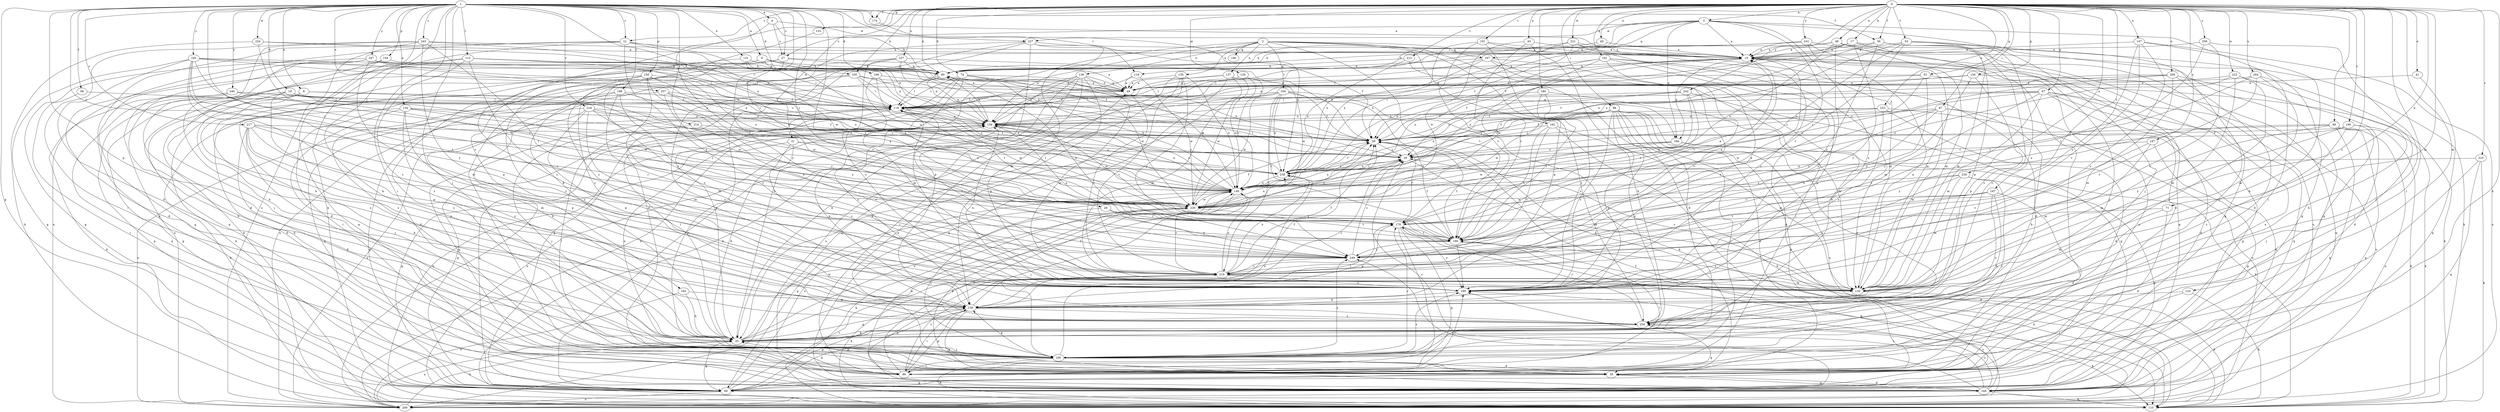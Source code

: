 strict digraph  {
0;
1;
2;
3;
4;
8;
9;
10;
17;
19;
20;
21;
26;
27;
29;
31;
39;
40;
41;
43;
48;
49;
53;
56;
58;
59;
61;
67;
69;
71;
74;
80;
87;
88;
89;
99;
100;
105;
108;
110;
112;
118;
119;
125;
129;
130;
131;
134;
135;
137;
138;
139;
147;
149;
150;
153;
154;
158;
159;
161;
162;
164;
166;
167;
168;
169;
174;
179;
180;
182;
187;
189;
190;
191;
197;
198;
199;
204;
208;
209;
210;
213;
214;
217;
218;
219;
221;
222;
224;
227;
229;
233;
234;
237;
238;
241;
242;
243;
245;
246;
247;
249;
256;
257;
259;
0 -> 3  [label=a];
0 -> 17  [label=b];
0 -> 21  [label=c];
0 -> 31  [label=d];
0 -> 39  [label=d];
0 -> 40  [label=e];
0 -> 41  [label=e];
0 -> 43  [label=e];
0 -> 48  [label=e];
0 -> 53  [label=f];
0 -> 56  [label=f];
0 -> 61  [label=g];
0 -> 67  [label=g];
0 -> 71  [label=h];
0 -> 74  [label=h];
0 -> 80  [label=h];
0 -> 87  [label=i];
0 -> 88  [label=i];
0 -> 89  [label=i];
0 -> 99  [label=j];
0 -> 105  [label=k];
0 -> 125  [label=m];
0 -> 129  [label=m];
0 -> 130  [label=m];
0 -> 147  [label=o];
0 -> 150  [label=p];
0 -> 153  [label=p];
0 -> 161  [label=q];
0 -> 174  [label=r];
0 -> 180  [label=s];
0 -> 182  [label=s];
0 -> 187  [label=s];
0 -> 189  [label=s];
0 -> 190  [label=t];
0 -> 191  [label=t];
0 -> 197  [label=t];
0 -> 204  [label=u];
0 -> 208  [label=u];
0 -> 210  [label=v];
0 -> 213  [label=v];
0 -> 221  [label=w];
0 -> 222  [label=w];
0 -> 233  [label=x];
0 -> 234  [label=x];
0 -> 237  [label=x];
0 -> 241  [label=y];
0 -> 242  [label=y];
0 -> 256  [label=z];
1 -> 4  [label=a];
1 -> 8  [label=a];
1 -> 9  [label=a];
1 -> 10  [label=a];
1 -> 19  [label=b];
1 -> 21  [label=c];
1 -> 26  [label=c];
1 -> 27  [label=c];
1 -> 56  [label=f];
1 -> 58  [label=f];
1 -> 69  [label=g];
1 -> 89  [label=i];
1 -> 100  [label=j];
1 -> 105  [label=k];
1 -> 108  [label=k];
1 -> 110  [label=k];
1 -> 112  [label=l];
1 -> 118  [label=l];
1 -> 131  [label=n];
1 -> 134  [label=n];
1 -> 149  [label=o];
1 -> 154  [label=p];
1 -> 158  [label=p];
1 -> 159  [label=p];
1 -> 174  [label=r];
1 -> 179  [label=r];
1 -> 198  [label=t];
1 -> 199  [label=t];
1 -> 209  [label=u];
1 -> 214  [label=v];
1 -> 217  [label=v];
1 -> 218  [label=v];
1 -> 224  [label=w];
1 -> 238  [label=x];
1 -> 243  [label=y];
1 -> 245  [label=y];
1 -> 246  [label=y];
1 -> 247  [label=y];
1 -> 249  [label=y];
1 -> 257  [label=z];
2 -> 20  [label=b];
2 -> 39  [label=d];
2 -> 135  [label=n];
2 -> 137  [label=n];
2 -> 138  [label=n];
2 -> 139  [label=n];
2 -> 162  [label=q];
2 -> 164  [label=q];
2 -> 166  [label=q];
2 -> 167  [label=q];
2 -> 199  [label=t];
2 -> 259  [label=z];
3 -> 10  [label=a];
3 -> 27  [label=c];
3 -> 89  [label=i];
3 -> 100  [label=j];
3 -> 118  [label=l];
3 -> 119  [label=l];
3 -> 167  [label=q];
3 -> 168  [label=q];
3 -> 179  [label=r];
3 -> 189  [label=s];
3 -> 227  [label=w];
4 -> 27  [label=c];
4 -> 80  [label=h];
4 -> 199  [label=t];
4 -> 227  [label=w];
8 -> 39  [label=d];
8 -> 69  [label=g];
8 -> 119  [label=l];
8 -> 229  [label=w];
8 -> 259  [label=z];
9 -> 39  [label=d];
9 -> 59  [label=f];
9 -> 80  [label=h];
9 -> 149  [label=o];
9 -> 168  [label=q];
9 -> 219  [label=v];
10 -> 80  [label=h];
10 -> 89  [label=i];
10 -> 119  [label=l];
10 -> 168  [label=q];
10 -> 169  [label=q];
17 -> 10  [label=a];
17 -> 59  [label=f];
17 -> 69  [label=g];
17 -> 130  [label=m];
17 -> 139  [label=n];
17 -> 219  [label=v];
19 -> 69  [label=g];
19 -> 119  [label=l];
19 -> 159  [label=p];
19 -> 179  [label=r];
19 -> 229  [label=w];
19 -> 259  [label=z];
20 -> 59  [label=f];
20 -> 69  [label=g];
20 -> 100  [label=j];
20 -> 119  [label=l];
20 -> 149  [label=o];
20 -> 159  [label=p];
20 -> 209  [label=u];
20 -> 229  [label=w];
21 -> 10  [label=a];
21 -> 20  [label=b];
21 -> 69  [label=g];
21 -> 139  [label=n];
21 -> 209  [label=u];
21 -> 229  [label=w];
21 -> 249  [label=y];
26 -> 100  [label=j];
26 -> 179  [label=r];
26 -> 199  [label=t];
26 -> 249  [label=y];
27 -> 49  [label=e];
27 -> 80  [label=h];
27 -> 169  [label=q];
27 -> 189  [label=s];
27 -> 249  [label=y];
29 -> 80  [label=h];
29 -> 119  [label=l];
29 -> 130  [label=m];
29 -> 149  [label=o];
29 -> 238  [label=x];
31 -> 20  [label=b];
31 -> 29  [label=c];
31 -> 69  [label=g];
31 -> 189  [label=s];
31 -> 238  [label=x];
39 -> 49  [label=e];
39 -> 69  [label=g];
39 -> 119  [label=l];
39 -> 169  [label=q];
40 -> 10  [label=a];
40 -> 80  [label=h];
41 -> 49  [label=e];
41 -> 169  [label=q];
43 -> 10  [label=a];
43 -> 20  [label=b];
43 -> 199  [label=t];
43 -> 229  [label=w];
48 -> 10  [label=a];
48 -> 69  [label=g];
48 -> 80  [label=h];
48 -> 110  [label=k];
48 -> 130  [label=m];
48 -> 149  [label=o];
48 -> 189  [label=s];
49 -> 119  [label=l];
49 -> 219  [label=v];
53 -> 10  [label=a];
53 -> 100  [label=j];
53 -> 149  [label=o];
53 -> 159  [label=p];
53 -> 199  [label=t];
53 -> 238  [label=x];
53 -> 259  [label=z];
56 -> 10  [label=a];
56 -> 100  [label=j];
56 -> 169  [label=q];
56 -> 238  [label=x];
56 -> 249  [label=y];
56 -> 259  [label=z];
58 -> 89  [label=i];
58 -> 119  [label=l];
59 -> 29  [label=c];
59 -> 139  [label=n];
59 -> 149  [label=o];
59 -> 199  [label=t];
61 -> 29  [label=c];
61 -> 49  [label=e];
61 -> 110  [label=k];
61 -> 139  [label=n];
61 -> 249  [label=y];
67 -> 29  [label=c];
67 -> 39  [label=d];
67 -> 59  [label=f];
67 -> 69  [label=g];
67 -> 119  [label=l];
67 -> 130  [label=m];
67 -> 169  [label=q];
67 -> 209  [label=u];
67 -> 219  [label=v];
69 -> 10  [label=a];
69 -> 139  [label=n];
69 -> 149  [label=o];
69 -> 159  [label=p];
69 -> 209  [label=u];
69 -> 219  [label=v];
71 -> 39  [label=d];
71 -> 130  [label=m];
71 -> 179  [label=r];
74 -> 20  [label=b];
74 -> 49  [label=e];
74 -> 69  [label=g];
74 -> 119  [label=l];
74 -> 149  [label=o];
74 -> 229  [label=w];
74 -> 259  [label=z];
80 -> 49  [label=e];
80 -> 119  [label=l];
80 -> 139  [label=n];
80 -> 259  [label=z];
87 -> 20  [label=b];
87 -> 130  [label=m];
87 -> 139  [label=n];
87 -> 169  [label=q];
87 -> 179  [label=r];
87 -> 229  [label=w];
87 -> 249  [label=y];
88 -> 29  [label=c];
88 -> 39  [label=d];
88 -> 59  [label=f];
88 -> 69  [label=g];
88 -> 89  [label=i];
88 -> 100  [label=j];
88 -> 139  [label=n];
88 -> 159  [label=p];
88 -> 189  [label=s];
88 -> 209  [label=u];
88 -> 229  [label=w];
88 -> 238  [label=x];
88 -> 259  [label=z];
89 -> 20  [label=b];
89 -> 149  [label=o];
89 -> 159  [label=p];
89 -> 189  [label=s];
89 -> 219  [label=v];
89 -> 229  [label=w];
99 -> 59  [label=f];
99 -> 69  [label=g];
99 -> 110  [label=k];
99 -> 130  [label=m];
99 -> 169  [label=q];
99 -> 209  [label=u];
99 -> 249  [label=y];
100 -> 39  [label=d];
100 -> 89  [label=i];
100 -> 110  [label=k];
100 -> 139  [label=n];
100 -> 159  [label=p];
100 -> 179  [label=r];
100 -> 189  [label=s];
100 -> 238  [label=x];
100 -> 249  [label=y];
105 -> 29  [label=c];
105 -> 39  [label=d];
105 -> 49  [label=e];
105 -> 119  [label=l];
105 -> 149  [label=o];
105 -> 189  [label=s];
108 -> 49  [label=e];
108 -> 130  [label=m];
108 -> 149  [label=o];
108 -> 199  [label=t];
110 -> 139  [label=n];
112 -> 49  [label=e];
112 -> 69  [label=g];
112 -> 80  [label=h];
112 -> 100  [label=j];
112 -> 139  [label=n];
112 -> 149  [label=o];
112 -> 219  [label=v];
112 -> 259  [label=z];
118 -> 49  [label=e];
118 -> 139  [label=n];
118 -> 229  [label=w];
119 -> 139  [label=n];
119 -> 169  [label=q];
119 -> 209  [label=u];
119 -> 229  [label=w];
125 -> 89  [label=i];
125 -> 110  [label=k];
125 -> 159  [label=p];
129 -> 49  [label=e];
129 -> 119  [label=l];
129 -> 149  [label=o];
129 -> 229  [label=w];
130 -> 10  [label=a];
130 -> 29  [label=c];
130 -> 110  [label=k];
130 -> 199  [label=t];
131 -> 59  [label=f];
131 -> 80  [label=h];
131 -> 119  [label=l];
131 -> 189  [label=s];
134 -> 29  [label=c];
134 -> 100  [label=j];
134 -> 110  [label=k];
134 -> 139  [label=n];
134 -> 159  [label=p];
134 -> 238  [label=x];
134 -> 259  [label=z];
135 -> 49  [label=e];
135 -> 89  [label=i];
135 -> 149  [label=o];
135 -> 209  [label=u];
135 -> 219  [label=v];
135 -> 249  [label=y];
137 -> 49  [label=e];
137 -> 130  [label=m];
137 -> 139  [label=n];
137 -> 149  [label=o];
137 -> 169  [label=q];
137 -> 229  [label=w];
138 -> 20  [label=b];
138 -> 49  [label=e];
138 -> 69  [label=g];
138 -> 110  [label=k];
138 -> 130  [label=m];
138 -> 159  [label=p];
138 -> 169  [label=q];
138 -> 209  [label=u];
139 -> 59  [label=f];
139 -> 69  [label=g];
139 -> 80  [label=h];
139 -> 110  [label=k];
139 -> 149  [label=o];
139 -> 229  [label=w];
147 -> 10  [label=a];
147 -> 20  [label=b];
147 -> 189  [label=s];
147 -> 209  [label=u];
147 -> 219  [label=v];
147 -> 249  [label=y];
149 -> 10  [label=a];
149 -> 69  [label=g];
149 -> 80  [label=h];
149 -> 100  [label=j];
149 -> 139  [label=n];
149 -> 219  [label=v];
149 -> 229  [label=w];
150 -> 49  [label=e];
150 -> 59  [label=f];
150 -> 159  [label=p];
150 -> 169  [label=q];
150 -> 249  [label=y];
153 -> 20  [label=b];
154 -> 80  [label=h];
154 -> 110  [label=k];
154 -> 169  [label=q];
154 -> 209  [label=u];
158 -> 49  [label=e];
158 -> 89  [label=i];
158 -> 100  [label=j];
158 -> 110  [label=k];
158 -> 149  [label=o];
158 -> 189  [label=s];
158 -> 238  [label=x];
158 -> 249  [label=y];
158 -> 259  [label=z];
159 -> 29  [label=c];
159 -> 59  [label=f];
159 -> 69  [label=g];
159 -> 89  [label=i];
159 -> 139  [label=n];
159 -> 169  [label=q];
159 -> 179  [label=r];
159 -> 259  [label=z];
161 -> 39  [label=d];
161 -> 80  [label=h];
161 -> 130  [label=m];
161 -> 149  [label=o];
161 -> 159  [label=p];
161 -> 199  [label=t];
161 -> 229  [label=w];
162 -> 59  [label=f];
162 -> 110  [label=k];
162 -> 130  [label=m];
162 -> 199  [label=t];
162 -> 219  [label=v];
164 -> 20  [label=b];
164 -> 39  [label=d];
164 -> 59  [label=f];
164 -> 110  [label=k];
164 -> 119  [label=l];
164 -> 199  [label=t];
164 -> 219  [label=v];
164 -> 229  [label=w];
164 -> 238  [label=x];
167 -> 20  [label=b];
167 -> 80  [label=h];
167 -> 119  [label=l];
167 -> 139  [label=n];
167 -> 189  [label=s];
167 -> 219  [label=v];
168 -> 29  [label=c];
168 -> 110  [label=k];
168 -> 149  [label=o];
168 -> 229  [label=w];
168 -> 259  [label=z];
169 -> 10  [label=a];
169 -> 29  [label=c];
169 -> 39  [label=d];
169 -> 59  [label=f];
169 -> 110  [label=k];
169 -> 189  [label=s];
169 -> 259  [label=z];
174 -> 238  [label=x];
179 -> 10  [label=a];
179 -> 59  [label=f];
179 -> 69  [label=g];
179 -> 89  [label=i];
179 -> 110  [label=k];
179 -> 159  [label=p];
179 -> 189  [label=s];
179 -> 199  [label=t];
180 -> 119  [label=l];
180 -> 130  [label=m];
180 -> 189  [label=s];
180 -> 199  [label=t];
182 -> 20  [label=b];
182 -> 159  [label=p];
182 -> 209  [label=u];
187 -> 29  [label=c];
187 -> 69  [label=g];
187 -> 130  [label=m];
187 -> 219  [label=v];
189 -> 119  [label=l];
189 -> 139  [label=n];
189 -> 159  [label=p];
190 -> 59  [label=f];
190 -> 100  [label=j];
190 -> 110  [label=k];
190 -> 149  [label=o];
190 -> 249  [label=y];
190 -> 259  [label=z];
191 -> 10  [label=a];
191 -> 159  [label=p];
191 -> 199  [label=t];
191 -> 209  [label=u];
191 -> 238  [label=x];
197 -> 20  [label=b];
197 -> 39  [label=d];
197 -> 199  [label=t];
197 -> 229  [label=w];
197 -> 249  [label=y];
197 -> 259  [label=z];
198 -> 20  [label=b];
198 -> 119  [label=l];
198 -> 130  [label=m];
198 -> 169  [label=q];
198 -> 219  [label=v];
198 -> 249  [label=y];
199 -> 10  [label=a];
199 -> 59  [label=f];
199 -> 80  [label=h];
199 -> 89  [label=i];
199 -> 110  [label=k];
199 -> 139  [label=n];
199 -> 189  [label=s];
199 -> 249  [label=y];
204 -> 49  [label=e];
204 -> 100  [label=j];
204 -> 130  [label=m];
204 -> 179  [label=r];
204 -> 219  [label=v];
208 -> 20  [label=b];
208 -> 39  [label=d];
208 -> 49  [label=e];
208 -> 59  [label=f];
208 -> 130  [label=m];
208 -> 149  [label=o];
209 -> 20  [label=b];
209 -> 189  [label=s];
209 -> 249  [label=y];
210 -> 89  [label=i];
210 -> 110  [label=k];
210 -> 169  [label=q];
210 -> 238  [label=x];
213 -> 80  [label=h];
213 -> 89  [label=i];
213 -> 238  [label=x];
214 -> 59  [label=f];
214 -> 100  [label=j];
214 -> 219  [label=v];
217 -> 20  [label=b];
217 -> 39  [label=d];
217 -> 59  [label=f];
217 -> 130  [label=m];
217 -> 159  [label=p];
217 -> 179  [label=r];
217 -> 189  [label=s];
217 -> 249  [label=y];
218 -> 59  [label=f];
218 -> 130  [label=m];
218 -> 139  [label=n];
218 -> 149  [label=o];
218 -> 159  [label=p];
218 -> 169  [label=q];
218 -> 179  [label=r];
218 -> 209  [label=u];
219 -> 59  [label=f];
219 -> 110  [label=k];
219 -> 119  [label=l];
219 -> 130  [label=m];
219 -> 149  [label=o];
219 -> 169  [label=q];
219 -> 189  [label=s];
219 -> 238  [label=x];
221 -> 10  [label=a];
221 -> 59  [label=f];
221 -> 119  [label=l];
221 -> 130  [label=m];
221 -> 189  [label=s];
221 -> 238  [label=x];
222 -> 20  [label=b];
222 -> 49  [label=e];
222 -> 130  [label=m];
222 -> 149  [label=o];
222 -> 259  [label=z];
224 -> 10  [label=a];
224 -> 110  [label=k];
224 -> 119  [label=l];
224 -> 179  [label=r];
227 -> 10  [label=a];
227 -> 39  [label=d];
227 -> 59  [label=f];
227 -> 100  [label=j];
227 -> 130  [label=m];
227 -> 159  [label=p];
227 -> 209  [label=u];
229 -> 29  [label=c];
229 -> 39  [label=d];
229 -> 59  [label=f];
229 -> 110  [label=k];
229 -> 119  [label=l];
229 -> 179  [label=r];
229 -> 238  [label=x];
233 -> 29  [label=c];
233 -> 39  [label=d];
233 -> 59  [label=f];
233 -> 139  [label=n];
233 -> 189  [label=s];
233 -> 209  [label=u];
234 -> 69  [label=g];
234 -> 100  [label=j];
234 -> 130  [label=m];
234 -> 149  [label=o];
234 -> 179  [label=r];
234 -> 189  [label=s];
237 -> 59  [label=f];
237 -> 80  [label=h];
237 -> 89  [label=i];
237 -> 139  [label=n];
237 -> 189  [label=s];
237 -> 209  [label=u];
238 -> 10  [label=a];
238 -> 29  [label=c];
238 -> 59  [label=f];
238 -> 139  [label=n];
238 -> 149  [label=o];
241 -> 10  [label=a];
241 -> 39  [label=d];
241 -> 80  [label=h];
241 -> 130  [label=m];
241 -> 209  [label=u];
241 -> 238  [label=x];
242 -> 29  [label=c];
242 -> 59  [label=f];
242 -> 69  [label=g];
242 -> 119  [label=l];
242 -> 179  [label=r];
242 -> 229  [label=w];
243 -> 10  [label=a];
243 -> 20  [label=b];
243 -> 39  [label=d];
243 -> 89  [label=i];
243 -> 139  [label=n];
243 -> 159  [label=p];
243 -> 199  [label=t];
245 -> 20  [label=b];
245 -> 29  [label=c];
245 -> 69  [label=g];
245 -> 80  [label=h];
245 -> 119  [label=l];
245 -> 189  [label=s];
245 -> 199  [label=t];
245 -> 229  [label=w];
245 -> 249  [label=y];
246 -> 20  [label=b];
246 -> 110  [label=k];
246 -> 119  [label=l];
246 -> 139  [label=n];
246 -> 169  [label=q];
246 -> 229  [label=w];
247 -> 20  [label=b];
247 -> 29  [label=c];
247 -> 39  [label=d];
247 -> 59  [label=f];
247 -> 69  [label=g];
247 -> 80  [label=h];
247 -> 119  [label=l];
247 -> 130  [label=m];
249 -> 10  [label=a];
249 -> 29  [label=c];
249 -> 219  [label=v];
256 -> 10  [label=a];
256 -> 100  [label=j];
256 -> 189  [label=s];
256 -> 199  [label=t];
257 -> 39  [label=d];
257 -> 119  [label=l];
257 -> 139  [label=n];
257 -> 238  [label=x];
257 -> 249  [label=y];
259 -> 20  [label=b];
259 -> 69  [label=g];
259 -> 110  [label=k];
259 -> 179  [label=r];
}
